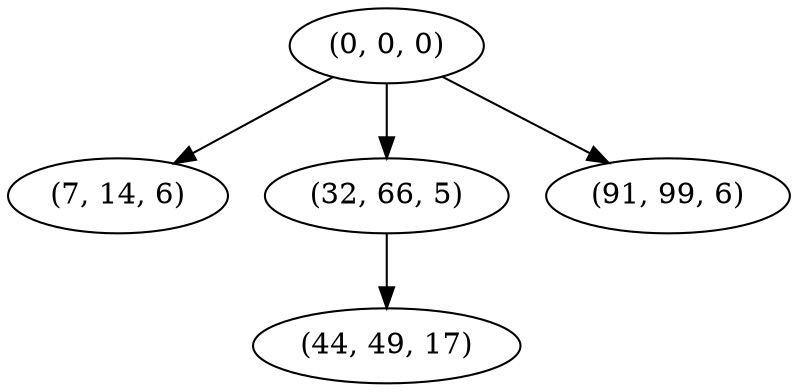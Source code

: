digraph tree {
    "(0, 0, 0)";
    "(7, 14, 6)";
    "(32, 66, 5)";
    "(44, 49, 17)";
    "(91, 99, 6)";
    "(0, 0, 0)" -> "(7, 14, 6)";
    "(0, 0, 0)" -> "(32, 66, 5)";
    "(0, 0, 0)" -> "(91, 99, 6)";
    "(32, 66, 5)" -> "(44, 49, 17)";
}
